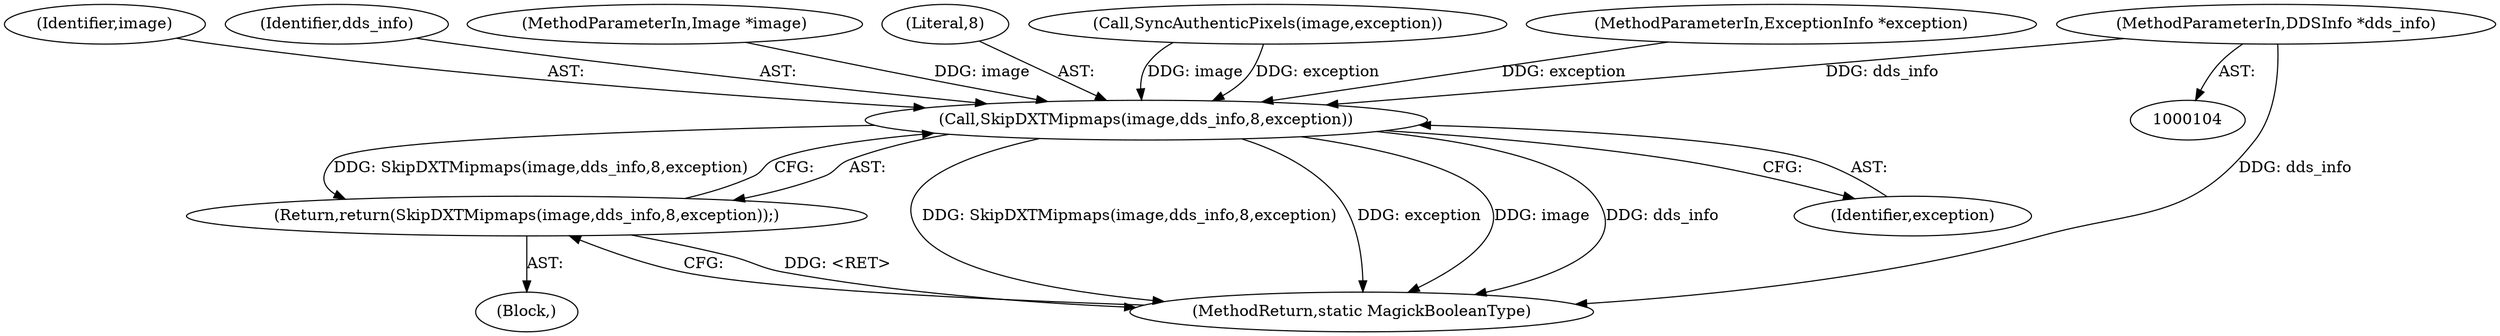 digraph "0_ImageMagick_d7325bac173492b358417a0ad49fabad44447d52_0@pointer" {
"1000106" [label="(MethodParameterIn,DDSInfo *dds_info)"];
"1000312" [label="(Call,SkipDXTMipmaps(image,dds_info,8,exception))"];
"1000311" [label="(Return,return(SkipDXTMipmaps(image,dds_info,8,exception));)"];
"1000313" [label="(Identifier,image)"];
"1000106" [label="(MethodParameterIn,DDSInfo *dds_info)"];
"1000314" [label="(Identifier,dds_info)"];
"1000105" [label="(MethodParameterIn,Image *image)"];
"1000315" [label="(Literal,8)"];
"1000311" [label="(Return,return(SkipDXTMipmaps(image,dds_info,8,exception));)"];
"1000108" [label="(Block,)"];
"1000305" [label="(Call,SyncAuthenticPixels(image,exception))"];
"1000317" [label="(MethodReturn,static MagickBooleanType)"];
"1000312" [label="(Call,SkipDXTMipmaps(image,dds_info,8,exception))"];
"1000107" [label="(MethodParameterIn,ExceptionInfo *exception)"];
"1000316" [label="(Identifier,exception)"];
"1000106" -> "1000104"  [label="AST: "];
"1000106" -> "1000317"  [label="DDG: dds_info"];
"1000106" -> "1000312"  [label="DDG: dds_info"];
"1000312" -> "1000311"  [label="AST: "];
"1000312" -> "1000316"  [label="CFG: "];
"1000313" -> "1000312"  [label="AST: "];
"1000314" -> "1000312"  [label="AST: "];
"1000315" -> "1000312"  [label="AST: "];
"1000316" -> "1000312"  [label="AST: "];
"1000311" -> "1000312"  [label="CFG: "];
"1000312" -> "1000317"  [label="DDG: SkipDXTMipmaps(image,dds_info,8,exception)"];
"1000312" -> "1000317"  [label="DDG: exception"];
"1000312" -> "1000317"  [label="DDG: image"];
"1000312" -> "1000317"  [label="DDG: dds_info"];
"1000312" -> "1000311"  [label="DDG: SkipDXTMipmaps(image,dds_info,8,exception)"];
"1000305" -> "1000312"  [label="DDG: image"];
"1000305" -> "1000312"  [label="DDG: exception"];
"1000105" -> "1000312"  [label="DDG: image"];
"1000107" -> "1000312"  [label="DDG: exception"];
"1000311" -> "1000108"  [label="AST: "];
"1000317" -> "1000311"  [label="CFG: "];
"1000311" -> "1000317"  [label="DDG: <RET>"];
}

